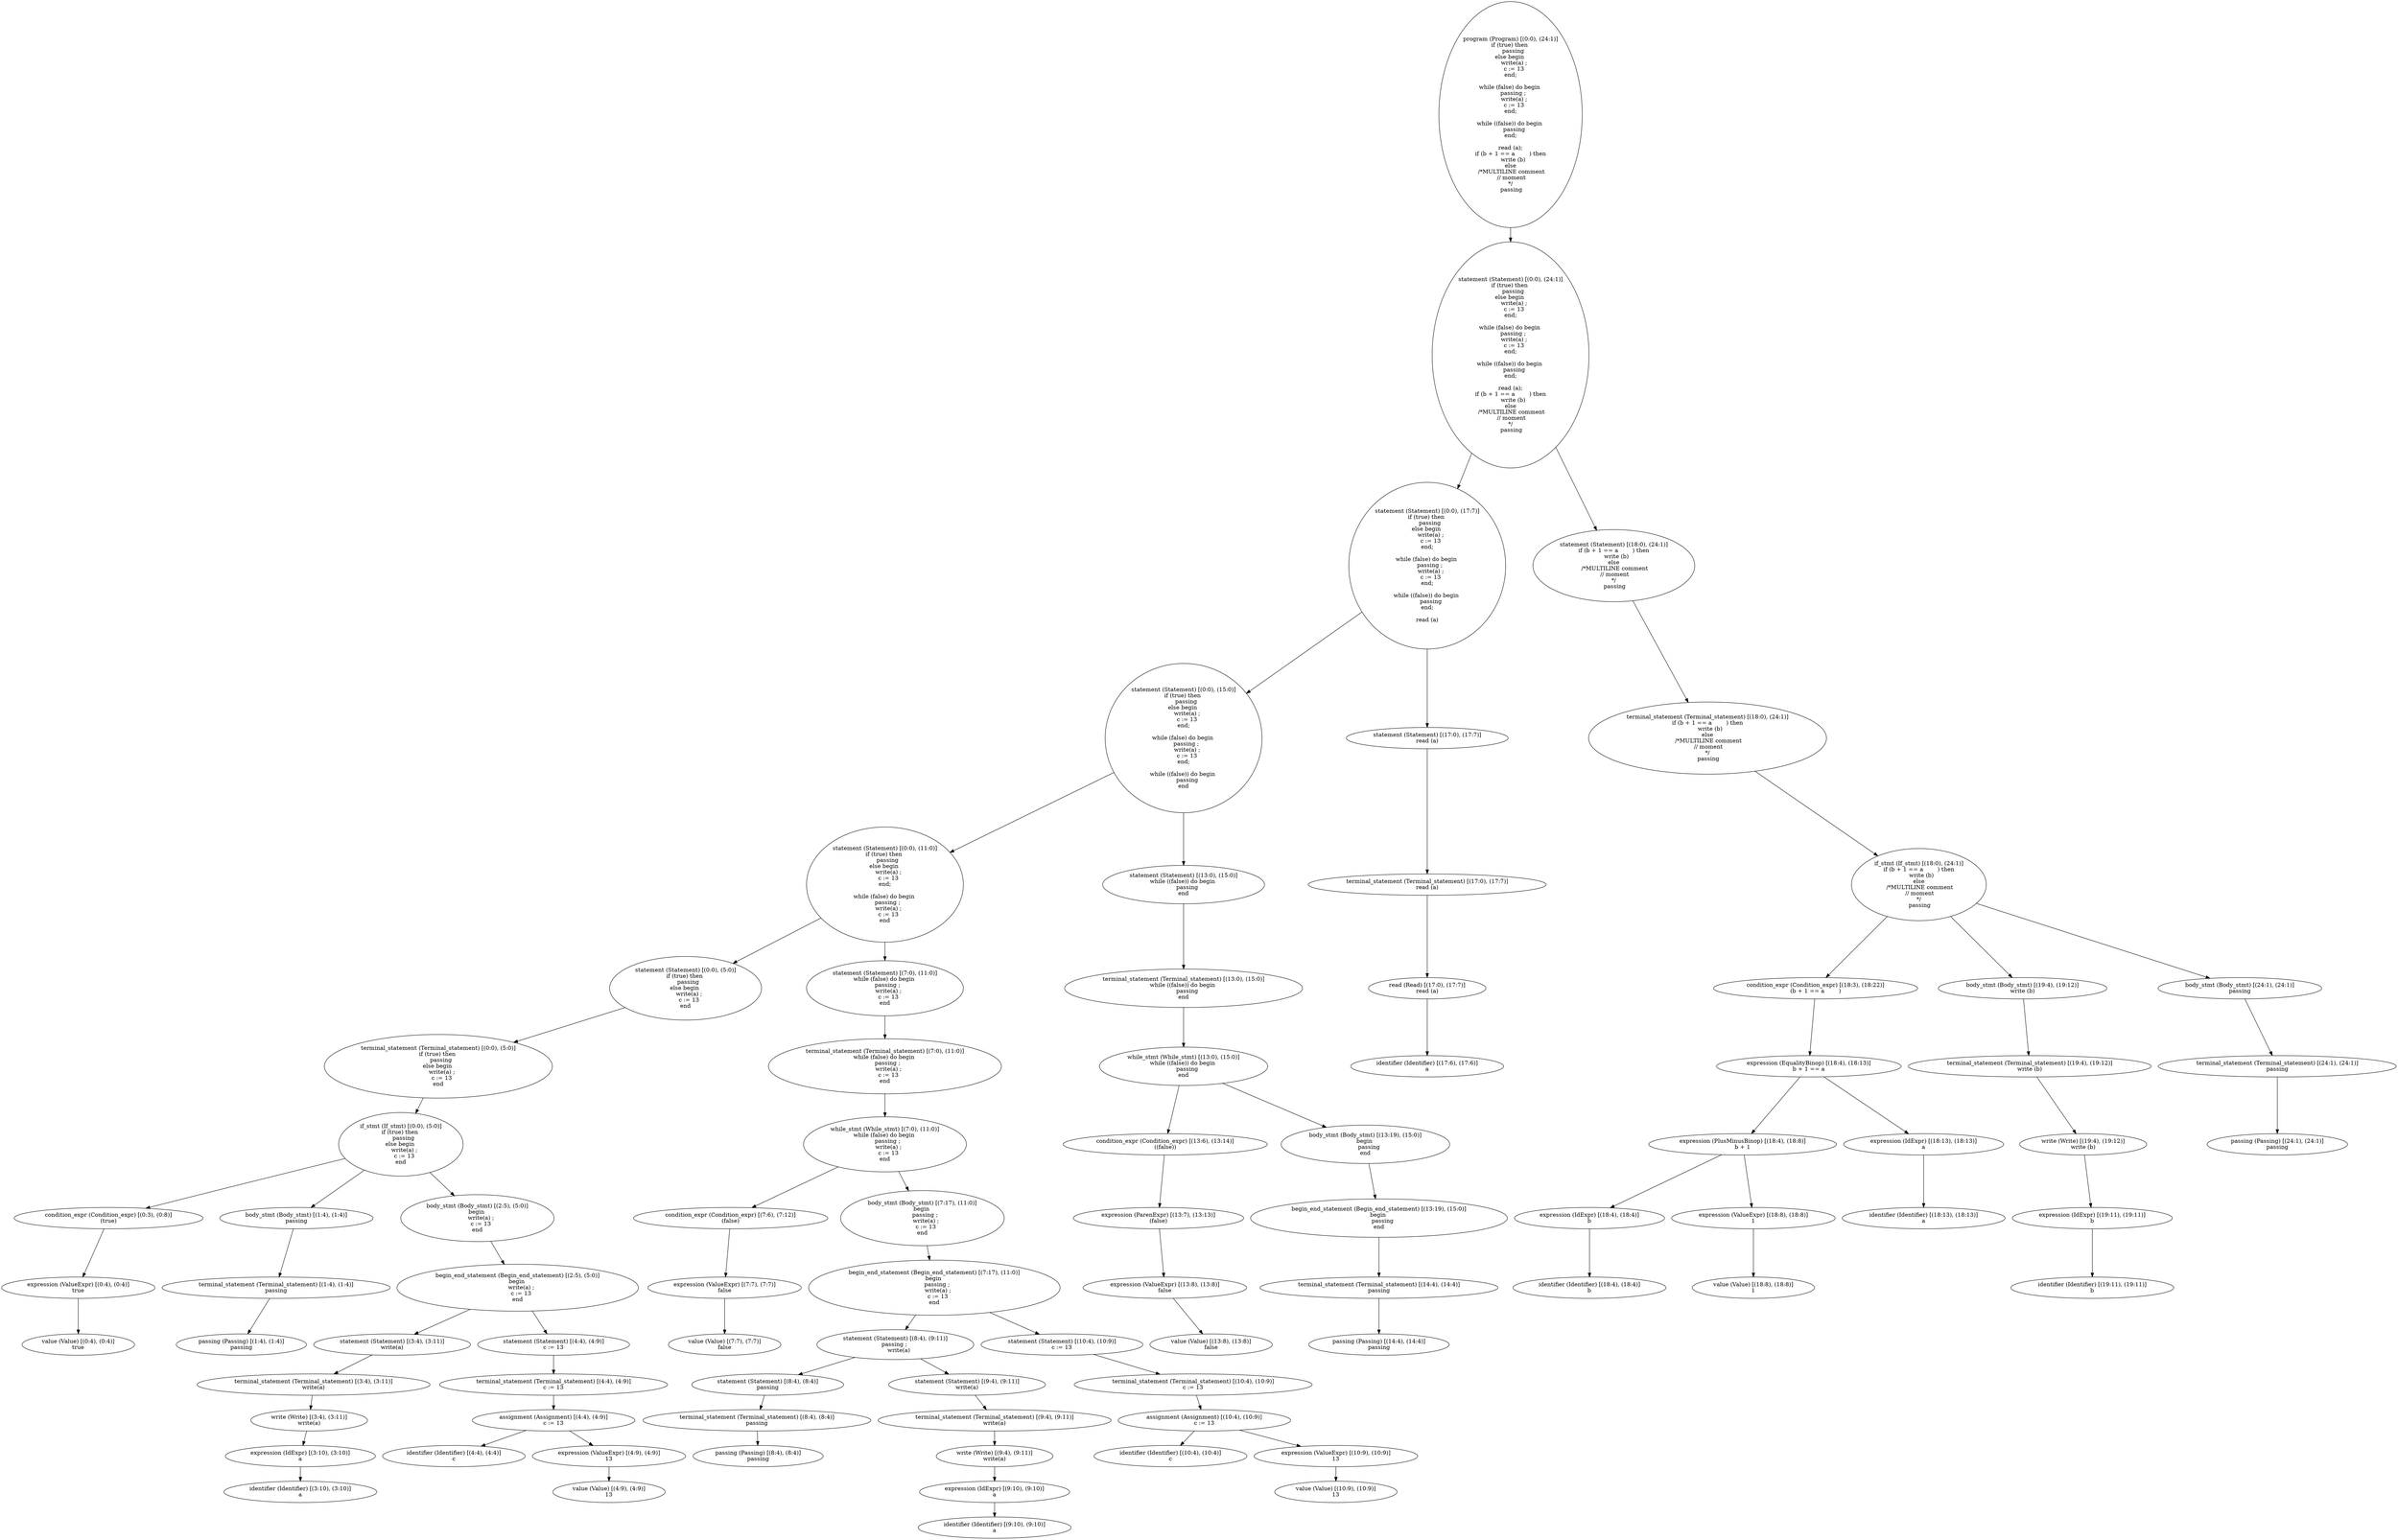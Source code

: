 digraph g {
n0 [ label = "program (Program) [(0:0), (24:1)]\nif (true) then 
    passing 
else begin 
    write(a) ;
    c := 13
end;

while (false) do begin 
    passing ; 
    write(a) ;
    c := 13
end;

while ((false)) do begin 
    passing
end;

read (a);
if (b + 1 == a        ) then
    write (b) 
else
 /*MULTILINE comment
 // moment
 */ 
 passing" ]; 

n1 [ label = "statement (Statement) [(0:0), (24:1)]\nif (true) then 
    passing 
else begin 
    write(a) ;
    c := 13
end;

while (false) do begin 
    passing ; 
    write(a) ;
    c := 13
end;

while ((false)) do begin 
    passing
end;

read (a);
if (b + 1 == a        ) then
    write (b) 
else
 /*MULTILINE comment
 // moment
 */ 
 passing" ]; 

n2 [ label = "statement (Statement) [(0:0), (17:7)]\nif (true) then 
    passing 
else begin 
    write(a) ;
    c := 13
end;

while (false) do begin 
    passing ; 
    write(a) ;
    c := 13
end;

while ((false)) do begin 
    passing
end;

read (a)" ]; 

n3 [ label = "statement (Statement) [(0:0), (15:0)]\nif (true) then 
    passing 
else begin 
    write(a) ;
    c := 13
end;

while (false) do begin 
    passing ; 
    write(a) ;
    c := 13
end;

while ((false)) do begin 
    passing
end" ]; 

n4 [ label = "statement (Statement) [(0:0), (11:0)]\nif (true) then 
    passing 
else begin 
    write(a) ;
    c := 13
end;

while (false) do begin 
    passing ; 
    write(a) ;
    c := 13
end" ]; 

n5 [ label = "statement (Statement) [(0:0), (5:0)]\nif (true) then 
    passing 
else begin 
    write(a) ;
    c := 13
end" ]; 

n6 [ label = "terminal_statement (Terminal_statement) [(0:0), (5:0)]\nif (true) then 
    passing 
else begin 
    write(a) ;
    c := 13
end" ]; 

n7 [ label = "if_stmt (If_stmt) [(0:0), (5:0)]\nif (true) then 
    passing 
else begin 
    write(a) ;
    c := 13
end" ]; 

n8 [ label = "condition_expr (Condition_expr) [(0:3), (0:8)]\n(true)" ]; 

n9 [ label = "expression (ValueExpr) [(0:4), (0:4)]\ntrue" ]; 

n10 [ label = "value (Value) [(0:4), (0:4)]\ntrue" ]; 

n11 [ label = "body_stmt (Body_stmt) [(1:4), (1:4)]\npassing" ]; 

n12 [ label = "terminal_statement (Terminal_statement) [(1:4), (1:4)]\npassing" ]; 

n13 [ label = "passing (Passing) [(1:4), (1:4)]\npassing" ]; 

n14 [ label = "body_stmt (Body_stmt) [(2:5), (5:0)]\nbegin 
    write(a) ;
    c := 13
end" ]; 

n15 [ label = "begin_end_statement (Begin_end_statement) [(2:5), (5:0)]\nbegin 
    write(a) ;
    c := 13
end" ]; 

n16 [ label = "statement (Statement) [(3:4), (3:11)]\nwrite(a)" ]; 

n17 [ label = "terminal_statement (Terminal_statement) [(3:4), (3:11)]\nwrite(a)" ]; 

n18 [ label = "write (Write) [(3:4), (3:11)]\nwrite(a)" ]; 

n19 [ label = "expression (IdExpr) [(3:10), (3:10)]\na" ]; 

n20 [ label = "identifier (Identifier) [(3:10), (3:10)]\na" ]; 

n21 [ label = "statement (Statement) [(4:4), (4:9)]\nc := 13" ]; 

n22 [ label = "terminal_statement (Terminal_statement) [(4:4), (4:9)]\nc := 13" ]; 

n23 [ label = "assignment (Assignment) [(4:4), (4:9)]\nc := 13" ]; 

n24 [ label = "identifier (Identifier) [(4:4), (4:4)]\nc" ]; 

n25 [ label = "expression (ValueExpr) [(4:9), (4:9)]\n13" ]; 

n26 [ label = "value (Value) [(4:9), (4:9)]\n13" ]; 

n27 [ label = "statement (Statement) [(7:0), (11:0)]\nwhile (false) do begin 
    passing ; 
    write(a) ;
    c := 13
end" ]; 

n28 [ label = "terminal_statement (Terminal_statement) [(7:0), (11:0)]\nwhile (false) do begin 
    passing ; 
    write(a) ;
    c := 13
end" ]; 

n29 [ label = "while_stmt (While_stmt) [(7:0), (11:0)]\nwhile (false) do begin 
    passing ; 
    write(a) ;
    c := 13
end" ]; 

n30 [ label = "condition_expr (Condition_expr) [(7:6), (7:12)]\n(false)" ]; 

n31 [ label = "expression (ValueExpr) [(7:7), (7:7)]\nfalse" ]; 

n32 [ label = "value (Value) [(7:7), (7:7)]\nfalse" ]; 

n33 [ label = "body_stmt (Body_stmt) [(7:17), (11:0)]\nbegin 
    passing ; 
    write(a) ;
    c := 13
end" ]; 

n34 [ label = "begin_end_statement (Begin_end_statement) [(7:17), (11:0)]\nbegin 
    passing ; 
    write(a) ;
    c := 13
end" ]; 

n35 [ label = "statement (Statement) [(8:4), (9:11)]\npassing ; 
    write(a)" ]; 

n36 [ label = "statement (Statement) [(8:4), (8:4)]\npassing" ]; 

n37 [ label = "terminal_statement (Terminal_statement) [(8:4), (8:4)]\npassing" ]; 

n38 [ label = "passing (Passing) [(8:4), (8:4)]\npassing" ]; 

n39 [ label = "statement (Statement) [(9:4), (9:11)]\nwrite(a)" ]; 

n40 [ label = "terminal_statement (Terminal_statement) [(9:4), (9:11)]\nwrite(a)" ]; 

n41 [ label = "write (Write) [(9:4), (9:11)]\nwrite(a)" ]; 

n42 [ label = "expression (IdExpr) [(9:10), (9:10)]\na" ]; 

n43 [ label = "identifier (Identifier) [(9:10), (9:10)]\na" ]; 

n44 [ label = "statement (Statement) [(10:4), (10:9)]\nc := 13" ]; 

n45 [ label = "terminal_statement (Terminal_statement) [(10:4), (10:9)]\nc := 13" ]; 

n46 [ label = "assignment (Assignment) [(10:4), (10:9)]\nc := 13" ]; 

n47 [ label = "identifier (Identifier) [(10:4), (10:4)]\nc" ]; 

n48 [ label = "expression (ValueExpr) [(10:9), (10:9)]\n13" ]; 

n49 [ label = "value (Value) [(10:9), (10:9)]\n13" ]; 

n50 [ label = "statement (Statement) [(13:0), (15:0)]\nwhile ((false)) do begin 
    passing
end" ]; 

n51 [ label = "terminal_statement (Terminal_statement) [(13:0), (15:0)]\nwhile ((false)) do begin 
    passing
end" ]; 

n52 [ label = "while_stmt (While_stmt) [(13:0), (15:0)]\nwhile ((false)) do begin 
    passing
end" ]; 

n53 [ label = "condition_expr (Condition_expr) [(13:6), (13:14)]\n((false))" ]; 

n54 [ label = "expression (ParenExpr) [(13:7), (13:13)]\n(false)" ]; 

n55 [ label = "expression (ValueExpr) [(13:8), (13:8)]\nfalse" ]; 

n56 [ label = "value (Value) [(13:8), (13:8)]\nfalse" ]; 

n57 [ label = "body_stmt (Body_stmt) [(13:19), (15:0)]\nbegin 
    passing
end" ]; 

n58 [ label = "begin_end_statement (Begin_end_statement) [(13:19), (15:0)]\nbegin 
    passing
end" ]; 

n59 [ label = "terminal_statement (Terminal_statement) [(14:4), (14:4)]\npassing" ]; 

n60 [ label = "passing (Passing) [(14:4), (14:4)]\npassing" ]; 

n61 [ label = "statement (Statement) [(17:0), (17:7)]\nread (a)" ]; 

n62 [ label = "terminal_statement (Terminal_statement) [(17:0), (17:7)]\nread (a)" ]; 

n63 [ label = "read (Read) [(17:0), (17:7)]\nread (a)" ]; 

n64 [ label = "identifier (Identifier) [(17:6), (17:6)]\na" ]; 

n65 [ label = "statement (Statement) [(18:0), (24:1)]\nif (b + 1 == a        ) then
    write (b) 
else
 /*MULTILINE comment
 // moment
 */ 
 passing" ]; 

n66 [ label = "terminal_statement (Terminal_statement) [(18:0), (24:1)]\nif (b + 1 == a        ) then
    write (b) 
else
 /*MULTILINE comment
 // moment
 */ 
 passing" ]; 

n67 [ label = "if_stmt (If_stmt) [(18:0), (24:1)]\nif (b + 1 == a        ) then
    write (b) 
else
 /*MULTILINE comment
 // moment
 */ 
 passing" ]; 

n68 [ label = "condition_expr (Condition_expr) [(18:3), (18:22)]\n(b + 1 == a        )" ]; 

n69 [ label = "expression (EqualityBinop) [(18:4), (18:13)]\nb + 1 == a" ]; 

n70 [ label = "expression (PlusMinusBinop) [(18:4), (18:8)]\nb + 1" ]; 

n71 [ label = "expression (IdExpr) [(18:4), (18:4)]\nb" ]; 

n72 [ label = "identifier (Identifier) [(18:4), (18:4)]\nb" ]; 

n73 [ label = "expression (ValueExpr) [(18:8), (18:8)]\n1" ]; 

n74 [ label = "value (Value) [(18:8), (18:8)]\n1" ]; 

n75 [ label = "expression (IdExpr) [(18:13), (18:13)]\na" ]; 

n76 [ label = "identifier (Identifier) [(18:13), (18:13)]\na" ]; 

n77 [ label = "body_stmt (Body_stmt) [(19:4), (19:12)]\nwrite (b)" ]; 

n78 [ label = "terminal_statement (Terminal_statement) [(19:4), (19:12)]\nwrite (b)" ]; 

n79 [ label = "write (Write) [(19:4), (19:12)]\nwrite (b)" ]; 

n80 [ label = "expression (IdExpr) [(19:11), (19:11)]\nb" ]; 

n81 [ label = "identifier (Identifier) [(19:11), (19:11)]\nb" ]; 

n82 [ label = "body_stmt (Body_stmt) [(24:1), (24:1)]\npassing" ]; 

n83 [ label = "terminal_statement (Terminal_statement) [(24:1), (24:1)]\npassing" ]; 

n84 [ label = "passing (Passing) [(24:1), (24:1)]\npassing" ]; 

n0 -> n1;
n1 -> n2;
n1 -> n65;
n2 -> n3;
n2 -> n61;
n3 -> n4;
n3 -> n50;
n4 -> n5;
n4 -> n27;
n5 -> n6;
n6 -> n7;
n7 -> n8;
n7 -> n11;
n7 -> n14;
n8 -> n9;
n9 -> n10;
n11 -> n12;
n12 -> n13;
n14 -> n15;
n15 -> n16;
n15 -> n21;
n16 -> n17;
n17 -> n18;
n18 -> n19;
n19 -> n20;
n21 -> n22;
n22 -> n23;
n23 -> n24;
n23 -> n25;
n25 -> n26;
n27 -> n28;
n28 -> n29;
n29 -> n30;
n29 -> n33;
n30 -> n31;
n31 -> n32;
n33 -> n34;
n34 -> n35;
n34 -> n44;
n35 -> n36;
n35 -> n39;
n36 -> n37;
n37 -> n38;
n39 -> n40;
n40 -> n41;
n41 -> n42;
n42 -> n43;
n44 -> n45;
n45 -> n46;
n46 -> n47;
n46 -> n48;
n48 -> n49;
n50 -> n51;
n51 -> n52;
n52 -> n53;
n52 -> n57;
n53 -> n54;
n54 -> n55;
n55 -> n56;
n57 -> n58;
n58 -> n59;
n59 -> n60;
n61 -> n62;
n62 -> n63;
n63 -> n64;
n65 -> n66;
n66 -> n67;
n67 -> n68;
n67 -> n77;
n67 -> n82;
n68 -> n69;
n69 -> n70;
n69 -> n75;
n70 -> n71;
n70 -> n73;
n71 -> n72;
n73 -> n74;
n75 -> n76;
n77 -> n78;
n78 -> n79;
n79 -> n80;
n80 -> n81;
n82 -> n83;
n83 -> n84;
}
